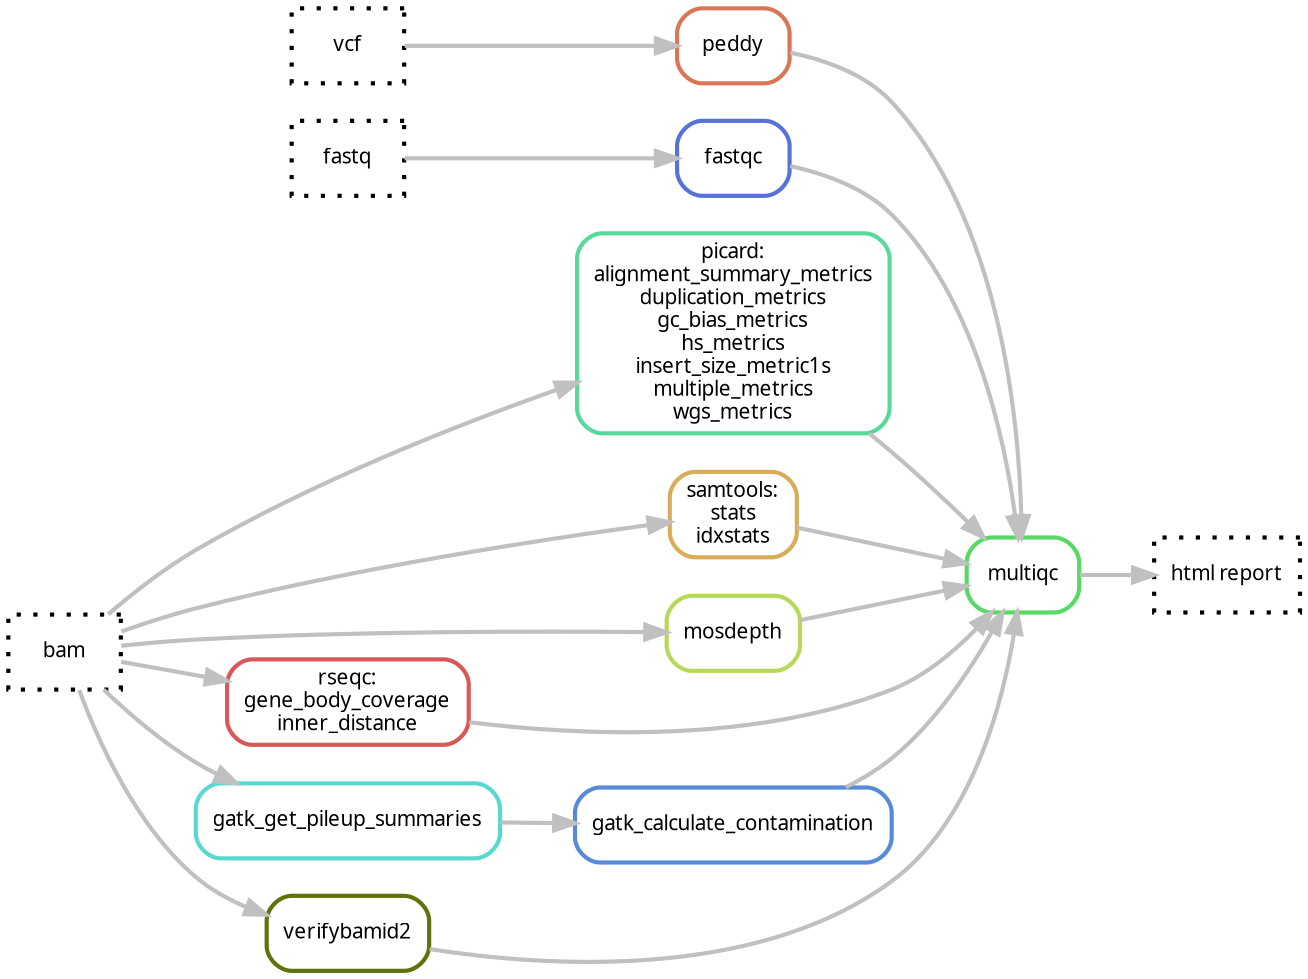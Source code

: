 digraph snakemake_dag {
	rankdir="LR"
    graph[bgcolor=white, margin=0];
    node[shape=box, style=rounded, fontname=sans,                 fontsize=10, penwidth=2];
    edge[penwidth=2, color=grey];
	0[label = "html report", color = "0.0 0.0 0.0", style="dotted"];
	1[label = "multiqc", color = "0.35 0.6 0.85", style="rounded"];
	2[label = "peddy", color = "0.04 0.6 0.85", style="rounded"];
	4[label = "fastqc", color = "0.63 0.6 0.85", style="rounded"];
	5[label = "picard:\nalignment_summary_metrics\nduplication_metrics\ngc_bias_metrics\nhs_metrics\ninsert_size_metric1s\nmultiple_metrics\nwgs_metrics", color = "0.42 0.6 0.85", style="rounded"];
	9[label = "samtools:\nstats\nidxstats", color = "0.11 0.6 0.85", style="rounded"];
	10[label = "mosdepth", color = "0.21 0.6 0.85", style="rounded"];
	14[label = "rseqc:\ngene_body_coverage\ninner_distance", color = "0.00 0.6 0.85", style="rounded"];
	16[label = "gatk_calculate_contamination", color = "0.60 0.6 0.85", style="rounded"];
	17[label = "gatk_get_pileup_summaries", color = "0.49 0.6 0.85", style="rounded"];
	18[label = "bam", color = "0.0 0.0 0.0", style="dotted"];
	19[label = "fastq", color = "0.0 0.0 0.0", style="dotted"];
	20[label = "vcf", color = "0.0 0.0 0.0", style="dotted"];
	21[label = "verifybamid2", color = "0.2 0.9 0.45", style="rounded"];
	20 -> 2
	19 -> 4
	18 -> 5
	18 -> 9
	18 -> 10
	18 -> 14
	18 -> 17
	18 -> 21
	1 -> 0
	16 -> 1
	5 -> 1
	14 -> 1
	2 -> 1
	10 -> 1
	9 -> 1
	4 -> 1
	17 -> 16
	21 -> 1
}            
